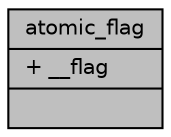 digraph "atomic_flag"
{
 // LATEX_PDF_SIZE
  edge [fontname="Helvetica",fontsize="10",labelfontname="Helvetica",labelfontsize="10"];
  node [fontname="Helvetica",fontsize="10",shape=record];
  Node1 [label="{atomic_flag\n|+ __flag\l|}",height=0.2,width=0.4,color="black", fillcolor="grey75", style="filled", fontcolor="black",tooltip=" "];
}
